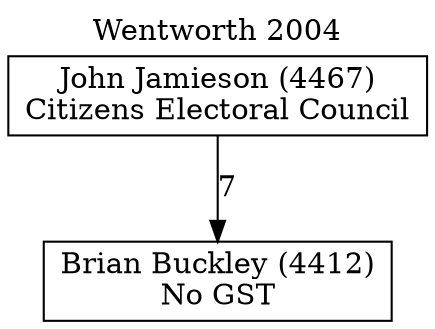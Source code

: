 // House preference flow
digraph "Brian Buckley (4412)_Wentworth_2004" {
	graph [label="Wentworth 2004" labelloc=t mclimit=10]
	node [shape=box]
	"Brian Buckley (4412)" [label="Brian Buckley (4412)
No GST"]
	"John Jamieson (4467)" [label="John Jamieson (4467)
Citizens Electoral Council"]
	"John Jamieson (4467)" -> "Brian Buckley (4412)" [label=7]
}
